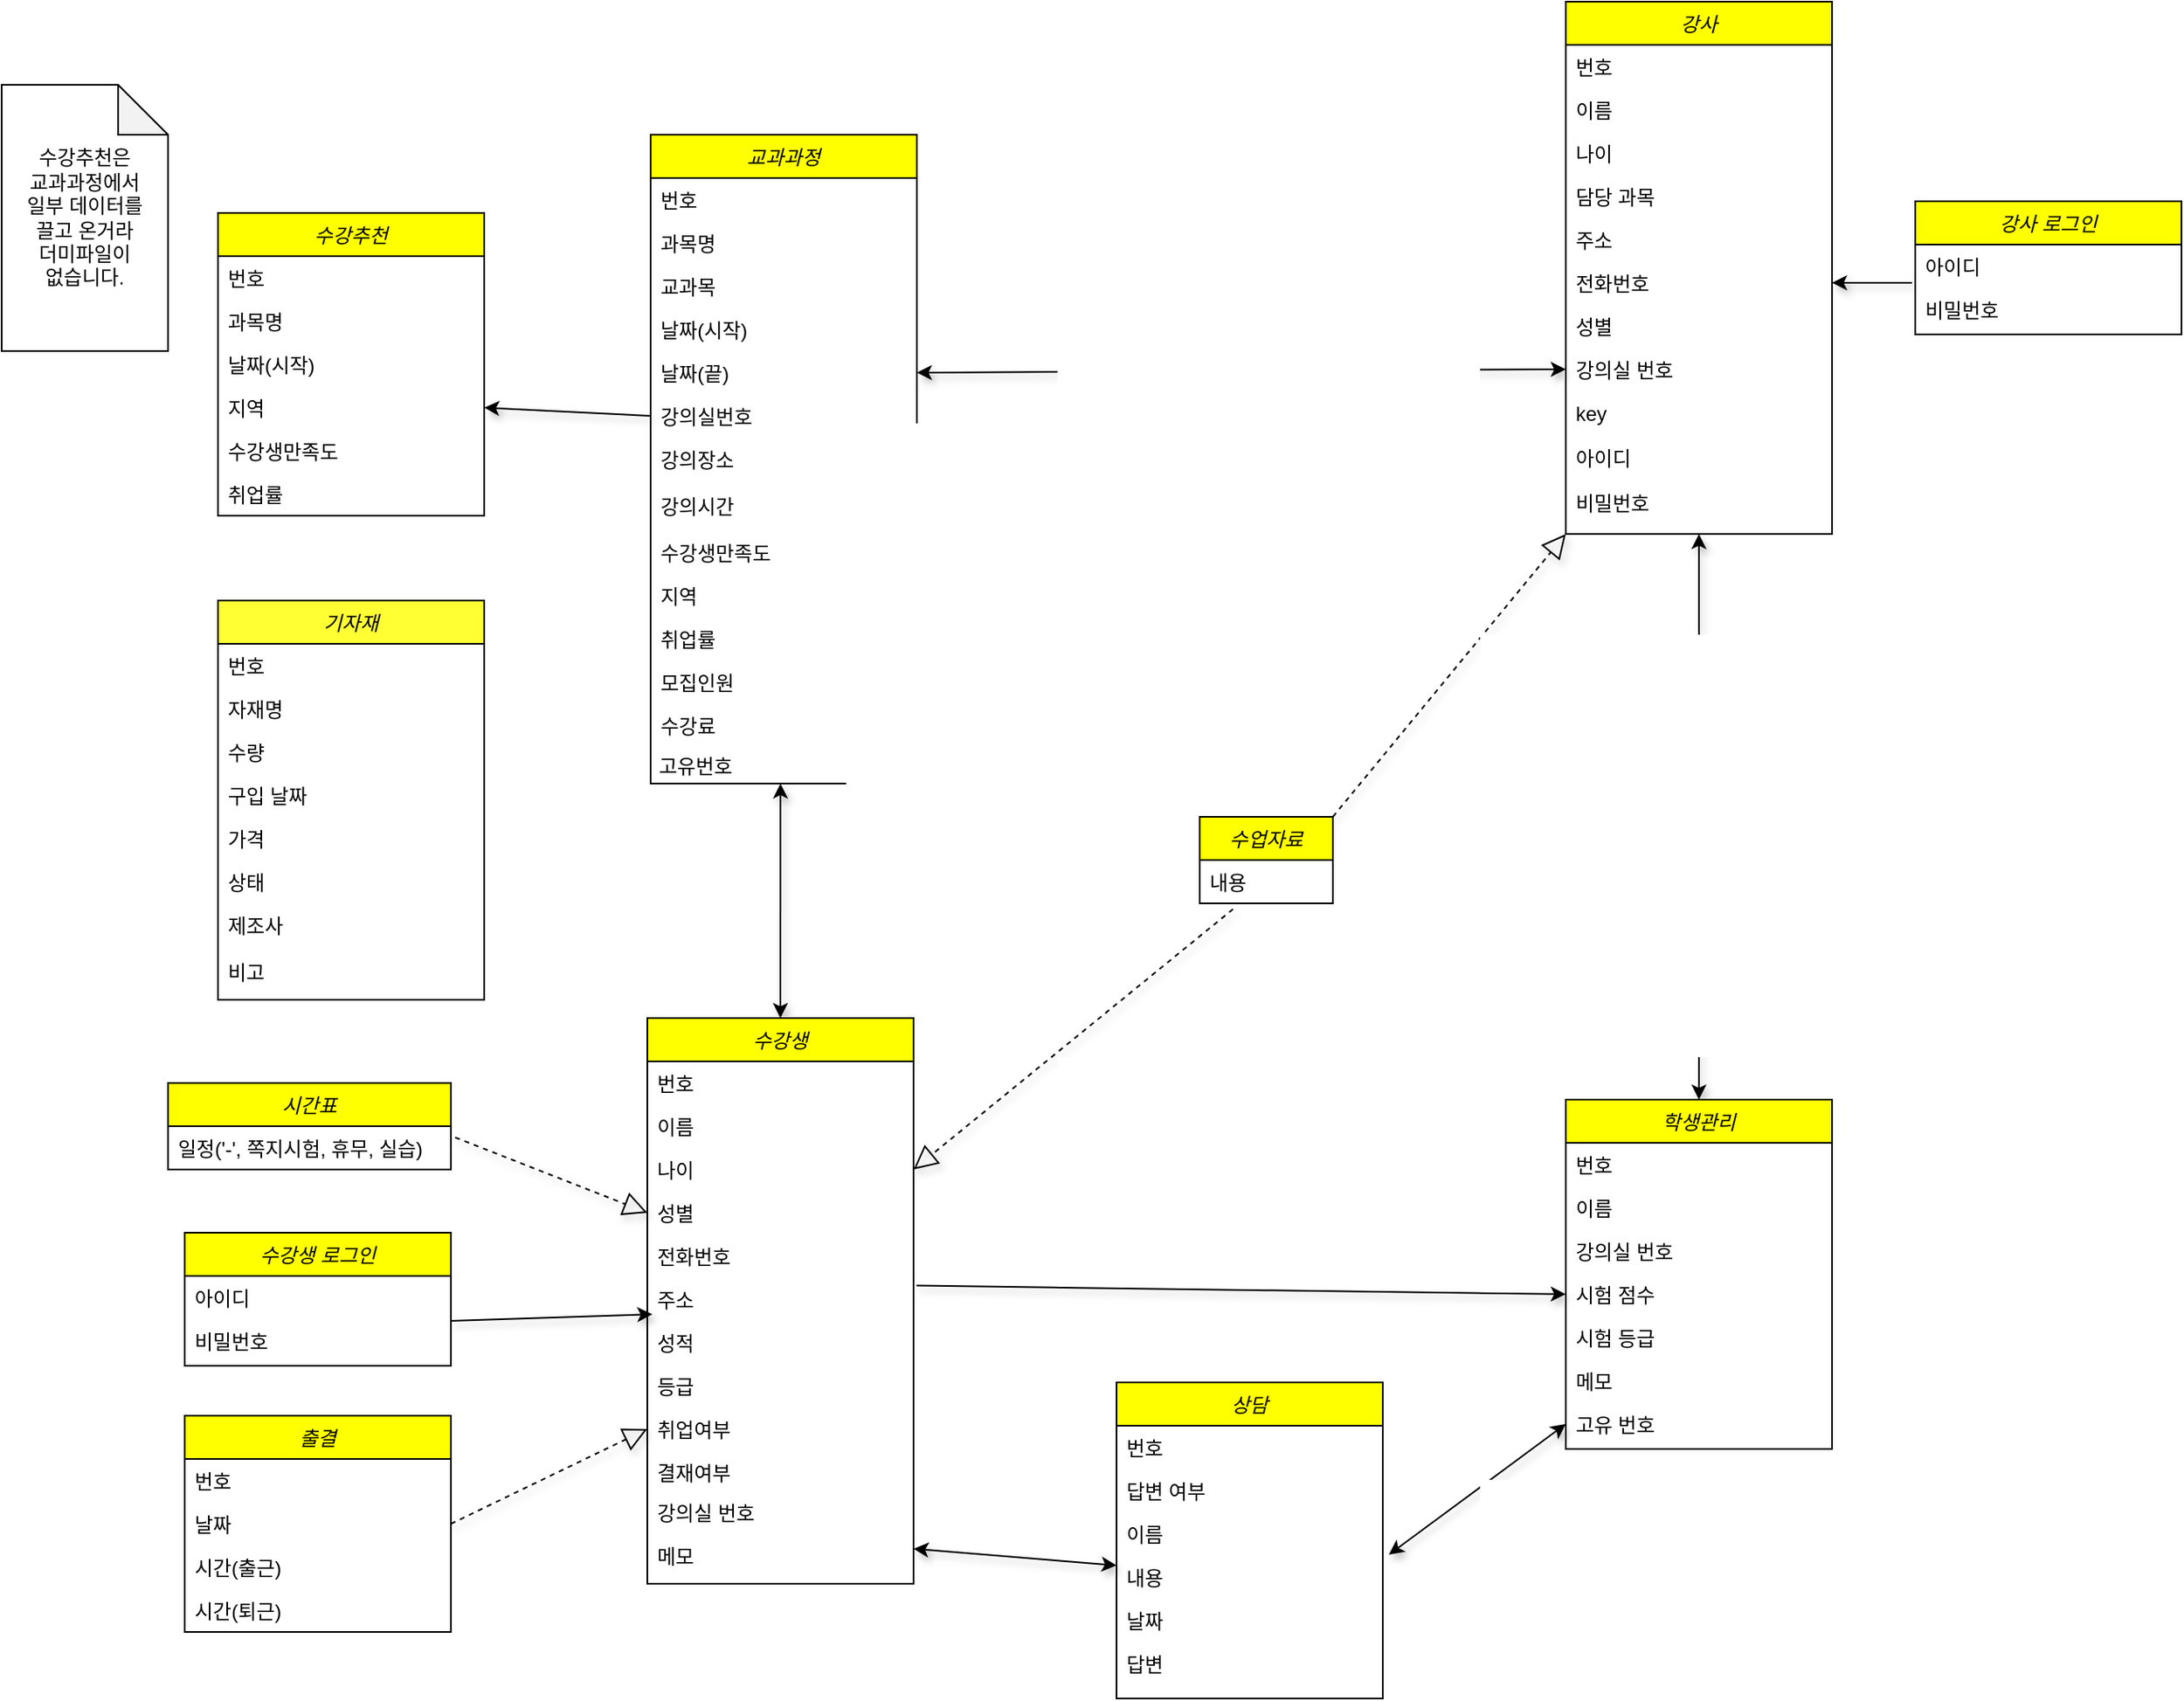 <mxfile version="13.1.3" type="device"><diagram id="C5RBs43oDa-KdzZeNtuy" name="Page-1"><mxGraphModel dx="1751" dy="744" grid="1" gridSize="10" guides="1" tooltips="1" connect="1" arrows="1" fold="1" page="1" pageScale="1" pageWidth="827" pageHeight="1169" math="0" shadow="0"><root><mxCell id="WIyWlLk6GJQsqaUBKTNV-0"/><mxCell id="WIyWlLk6GJQsqaUBKTNV-1" parent="WIyWlLk6GJQsqaUBKTNV-0"/><mxCell id="qMufFZUDnnz3Q6PAVVex-10" value="수강료" style="text;align=left;verticalAlign=top;spacingLeft=4;spacingRight=4;overflow=hidden;rotatable=0;points=[[0,0.5],[1,0.5]];portConstraint=eastwest;rounded=0;shadow=0;html=0;" vertex="1" parent="WIyWlLk6GJQsqaUBKTNV-1"><mxGeometry x="570" y="496" width="160" height="26" as="geometry"/></mxCell><mxCell id="qMufFZUDnnz3Q6PAVVex-11" value="메모" style="text;align=left;verticalAlign=top;spacingLeft=4;spacingRight=4;overflow=hidden;rotatable=0;points=[[0,0.5],[1,0.5]];portConstraint=eastwest;rounded=0;shadow=0;html=0;" vertex="1" parent="WIyWlLk6GJQsqaUBKTNV-1"><mxGeometry x="568" y="995" width="160" height="26" as="geometry"/></mxCell><mxCell id="qMufFZUDnnz3Q6PAVVex-4" value="강의시간" style="text;align=left;verticalAlign=top;spacingLeft=4;spacingRight=4;overflow=hidden;rotatable=0;points=[[0,0.5],[1,0.5]];portConstraint=eastwest;rounded=0;shadow=0;html=0;" vertex="1" parent="WIyWlLk6GJQsqaUBKTNV-1"><mxGeometry x="570" y="364" width="160" height="26" as="geometry"/></mxCell><mxCell id="qMufFZUDnnz3Q6PAVVex-6" value="수강생만족도" style="text;align=left;verticalAlign=top;spacingLeft=4;spacingRight=4;overflow=hidden;rotatable=0;points=[[0,0.5],[1,0.5]];portConstraint=eastwest;rounded=0;shadow=0;html=0;" vertex="1" parent="WIyWlLk6GJQsqaUBKTNV-1"><mxGeometry x="570" y="392" width="160" height="26" as="geometry"/></mxCell><mxCell id="qMufFZUDnnz3Q6PAVVex-8" value="취업률" style="text;align=left;verticalAlign=top;spacingLeft=4;spacingRight=4;overflow=hidden;rotatable=0;points=[[0,0.5],[1,0.5]];portConstraint=eastwest;rounded=0;shadow=0;html=0;" vertex="1" parent="WIyWlLk6GJQsqaUBKTNV-1"><mxGeometry x="570" y="444" width="160" height="26" as="geometry"/></mxCell><mxCell id="qMufFZUDnnz3Q6PAVVex-7" value="모집인원" style="text;align=left;verticalAlign=top;spacingLeft=4;spacingRight=4;overflow=hidden;rotatable=0;points=[[0,0.5],[1,0.5]];portConstraint=eastwest;rounded=0;shadow=0;html=0;" vertex="1" parent="WIyWlLk6GJQsqaUBKTNV-1"><mxGeometry x="570" y="470" width="160" height="26" as="geometry"/></mxCell><mxCell id="qMufFZUDnnz3Q6PAVVex-37" value="비고" style="text;align=left;verticalAlign=top;spacingLeft=4;spacingRight=4;overflow=hidden;rotatable=0;points=[[0,0.5],[1,0.5]];portConstraint=eastwest;rounded=0;shadow=0;html=0;" vertex="1" parent="WIyWlLk6GJQsqaUBKTNV-1"><mxGeometry x="310" y="644" width="160" height="26" as="geometry"/></mxCell><mxCell id="qMufFZUDnnz3Q6PAVVex-42" value="강의실 번호" style="text;align=left;verticalAlign=top;spacingLeft=4;spacingRight=4;overflow=hidden;rotatable=0;points=[[0,0.5],[1,0.5]];portConstraint=eastwest;rounded=0;shadow=0;html=0;" vertex="1" parent="WIyWlLk6GJQsqaUBKTNV-1"><mxGeometry x="568" y="969" width="160" height="26" as="geometry"/></mxCell><mxCell id="qMufFZUDnnz3Q6PAVVex-127" value="수강추천은&lt;br&gt;교과과정에서&lt;br&gt;일부 데이터를&lt;br&gt;끌고 온거라&lt;br&gt;더미파일이&lt;br&gt;없습니다." style="shape=note;whiteSpace=wrap;html=1;backgroundOutline=1;darkOpacity=0.05;" vertex="1" parent="WIyWlLk6GJQsqaUBKTNV-1"><mxGeometry x="180" y="124" width="100" height="160" as="geometry"/></mxCell><mxCell id="qMufFZUDnnz3Q6PAVVex-128" value="고유번호" style="text;align=left;verticalAlign=top;spacingLeft=4;spacingRight=4;overflow=hidden;rotatable=0;points=[[0,0.5],[1,0.5]];portConstraint=eastwest;rounded=0;shadow=0;html=0;" vertex="1" parent="WIyWlLk6GJQsqaUBKTNV-1"><mxGeometry x="569" y="520" width="160" height="26" as="geometry"/></mxCell><mxCell id="qMufFZUDnnz3Q6PAVVex-129" value="지역" style="text;align=left;verticalAlign=top;spacingLeft=4;spacingRight=4;overflow=hidden;rotatable=0;points=[[0,0.5],[1,0.5]];portConstraint=eastwest;rounded=0;shadow=0;html=0;" vertex="1" parent="WIyWlLk6GJQsqaUBKTNV-1"><mxGeometry x="570" y="418" width="160" height="26" as="geometry"/></mxCell><mxCell id="qMufFZUDnnz3Q6PAVVex-145" value="" style="endArrow=classic;html=1;shadow=1;entryX=0;entryY=0.5;entryDx=0;entryDy=0;exitX=1.011;exitY=0.185;exitDx=0;exitDy=0;exitPerimeter=0;" edge="1" parent="WIyWlLk6GJQsqaUBKTNV-1" source="qMufFZUDnnz3Q6PAVVex-18" target="qMufFZUDnnz3Q6PAVVex-70"><mxGeometry width="50" height="50" relative="1" as="geometry"><mxPoint x="728" y="984" as="sourcePoint"/><mxPoint x="830" y="794" as="targetPoint"/></mxGeometry></mxCell><mxCell id="qMufFZUDnnz3Q6PAVVex-146" value="" style="endArrow=classic;html=1;shadow=1;entryX=1;entryY=0.5;entryDx=0;entryDy=0;exitX=0;exitY=0.5;exitDx=0;exitDy=0;" edge="1" parent="WIyWlLk6GJQsqaUBKTNV-1" source="qMufFZUDnnz3Q6PAVVex-27" target="qMufFZUDnnz3Q6PAVVex-123"><mxGeometry width="50" height="50" relative="1" as="geometry"><mxPoint x="780" y="344" as="sourcePoint"/><mxPoint x="830" y="294" as="targetPoint"/></mxGeometry></mxCell><mxCell id="qMufFZUDnnz3Q6PAVVex-149" value="" style="endArrow=classic;startArrow=classic;html=1;shadow=1;exitX=1;exitY=0.5;exitDx=0;exitDy=0;entryX=0;entryY=0.5;entryDx=0;entryDy=0;" edge="1" parent="WIyWlLk6GJQsqaUBKTNV-1" source="qMufFZUDnnz3Q6PAVVex-2" target="qMufFZUDnnz3Q6PAVVex-52"><mxGeometry width="50" height="50" relative="1" as="geometry"><mxPoint x="780" y="444" as="sourcePoint"/><mxPoint x="830" y="394" as="targetPoint"/></mxGeometry></mxCell><mxCell id="qMufFZUDnnz3Q6PAVVex-150" value="" style="endArrow=classic;startArrow=classic;html=1;shadow=1;entryX=0.5;entryY=1;entryDx=0;entryDy=0;exitX=0.5;exitY=0;exitDx=0;exitDy=0;" edge="1" parent="WIyWlLk6GJQsqaUBKTNV-1" source="qMufFZUDnnz3Q6PAVVex-66" target="qMufFZUDnnz3Q6PAVVex-44"><mxGeometry width="50" height="50" relative="1" as="geometry"><mxPoint x="780" y="644" as="sourcePoint"/><mxPoint x="830" y="594" as="targetPoint"/></mxGeometry></mxCell><mxCell id="qMufFZUDnnz3Q6PAVVex-151" value="" style="endArrow=classic;startArrow=classic;html=1;shadow=1;exitX=0.5;exitY=0;exitDx=0;exitDy=0;entryX=0.494;entryY=0.923;entryDx=0;entryDy=0;entryPerimeter=0;" edge="1" parent="WIyWlLk6GJQsqaUBKTNV-1" source="qMufFZUDnnz3Q6PAVVex-12" target="qMufFZUDnnz3Q6PAVVex-128"><mxGeometry width="50" height="50" relative="1" as="geometry"><mxPoint x="780" y="644" as="sourcePoint"/><mxPoint x="648" y="554" as="targetPoint"/></mxGeometry></mxCell><mxCell id="qMufFZUDnnz3Q6PAVVex-152" value="" style="endArrow=classic;startArrow=classic;html=1;shadow=1;entryX=0;entryY=0.231;entryDx=0;entryDy=0;entryPerimeter=0;" edge="1" parent="WIyWlLk6GJQsqaUBKTNV-1" target="qMufFZUDnnz3Q6PAVVex-60"><mxGeometry width="50" height="50" relative="1" as="geometry"><mxPoint x="728" y="1004" as="sourcePoint"/><mxPoint x="830" y="924" as="targetPoint"/></mxGeometry></mxCell><mxCell id="qMufFZUDnnz3Q6PAVVex-153" value="" style="endArrow=classic;startArrow=classic;html=1;shadow=1;entryX=0;entryY=0.5;entryDx=0;entryDy=0;exitX=1.023;exitY=-0.017;exitDx=0;exitDy=0;exitPerimeter=0;" edge="1" parent="WIyWlLk6GJQsqaUBKTNV-1" source="qMufFZUDnnz3Q6PAVVex-60" target="qMufFZUDnnz3Q6PAVVex-73"><mxGeometry width="50" height="50" relative="1" as="geometry"><mxPoint x="780" y="974" as="sourcePoint"/><mxPoint x="1120" y="1133.992" as="targetPoint"/></mxGeometry></mxCell><mxCell id="qMufFZUDnnz3Q6PAVVex-174" value="" style="endArrow=classic;html=1;shadow=1;exitX=1;exitY=0.038;exitDx=0;exitDy=0;exitPerimeter=0;entryX=0.019;entryY=-0.154;entryDx=0;entryDy=0;entryPerimeter=0;" edge="1" parent="WIyWlLk6GJQsqaUBKTNV-1" source="qMufFZUDnnz3Q6PAVVex-171" target="qMufFZUDnnz3Q6PAVVex-19"><mxGeometry width="50" height="50" relative="1" as="geometry"><mxPoint x="780" y="844" as="sourcePoint"/><mxPoint x="830" y="794" as="targetPoint"/></mxGeometry></mxCell><mxCell id="qMufFZUDnnz3Q6PAVVex-175" value="" style="endArrow=classic;html=1;shadow=1;exitX=-0.012;exitY=-0.115;exitDx=0;exitDy=0;exitPerimeter=0;entryX=1;entryY=0.5;entryDx=0;entryDy=0;" edge="1" parent="WIyWlLk6GJQsqaUBKTNV-1" source="qMufFZUDnnz3Q6PAVVex-159" target="qMufFZUDnnz3Q6PAVVex-50"><mxGeometry width="50" height="50" relative="1" as="geometry"><mxPoint x="780" y="544" as="sourcePoint"/><mxPoint x="830" y="494" as="targetPoint"/></mxGeometry></mxCell><mxCell id="qMufFZUDnnz3Q6PAVVex-198" value="" style="endArrow=block;dashed=1;endFill=0;endSize=12;html=1;shadow=1;entryX=0;entryY=0.5;entryDx=0;entryDy=0;exitX=1.015;exitY=0.259;exitDx=0;exitDy=0;exitPerimeter=0;" edge="1" parent="WIyWlLk6GJQsqaUBKTNV-1" source="qMufFZUDnnz3Q6PAVVex-193" target="qMufFZUDnnz3Q6PAVVex-16"><mxGeometry width="160" relative="1" as="geometry"><mxPoint x="440" y="764" as="sourcePoint"/><mxPoint x="600" y="764" as="targetPoint"/></mxGeometry></mxCell><mxCell id="qMufFZUDnnz3Q6PAVVex-199" value="" style="endArrow=block;dashed=1;endFill=0;endSize=12;html=1;shadow=1;entryX=0;entryY=0.5;entryDx=0;entryDy=0;exitX=1;exitY=0.5;exitDx=0;exitDy=0;" edge="1" parent="WIyWlLk6GJQsqaUBKTNV-1" source="qMufFZUDnnz3Q6PAVVex-182" target="qMufFZUDnnz3Q6PAVVex-21"><mxGeometry width="160" relative="1" as="geometry"><mxPoint x="450.0" y="1008.734" as="sourcePoint"/><mxPoint x="565.45" y="1054" as="targetPoint"/></mxGeometry></mxCell><mxCell id="qMufFZUDnnz3Q6PAVVex-207" value="" style="endArrow=block;dashed=1;endFill=0;endSize=12;html=1;shadow=1;entryX=0;entryY=1;entryDx=0;entryDy=0;exitX=1;exitY=0;exitDx=0;exitDy=0;" edge="1" parent="WIyWlLk6GJQsqaUBKTNV-1" source="qMufFZUDnnz3Q6PAVVex-201" target="qMufFZUDnnz3Q6PAVVex-44"><mxGeometry width="160" relative="1" as="geometry"><mxPoint x="860" y="464" as="sourcePoint"/><mxPoint x="1020" y="464" as="targetPoint"/></mxGeometry></mxCell><mxCell id="qMufFZUDnnz3Q6PAVVex-208" value="" style="endArrow=block;dashed=1;endFill=0;endSize=12;html=1;shadow=1;entryX=1;entryY=0.5;entryDx=0;entryDy=0;exitX=0.25;exitY=1.135;exitDx=0;exitDy=0;exitPerimeter=0;" edge="1" parent="WIyWlLk6GJQsqaUBKTNV-1" source="qMufFZUDnnz3Q6PAVVex-202" target="qMufFZUDnnz3Q6PAVVex-15"><mxGeometry width="160" relative="1" as="geometry"><mxPoint x="880" y="619" as="sourcePoint"/><mxPoint x="1020" y="694" as="targetPoint"/></mxGeometry></mxCell><mxCell id="qMufFZUDnnz3Q6PAVVex-119" value="수강추천" style="swimlane;fontStyle=2;align=center;verticalAlign=top;childLayout=stackLayout;horizontal=1;startSize=26;horizontalStack=0;resizeParent=1;resizeLast=0;collapsible=1;marginBottom=0;rounded=0;shadow=0;strokeWidth=1;fillColor=#FFFF00;" vertex="1" parent="WIyWlLk6GJQsqaUBKTNV-1"><mxGeometry x="310" y="201" width="160" height="182" as="geometry"><mxRectangle x="230" y="140" width="160" height="26" as="alternateBounds"/></mxGeometry></mxCell><mxCell id="qMufFZUDnnz3Q6PAVVex-120" value="번호" style="text;align=left;verticalAlign=top;spacingLeft=4;spacingRight=4;overflow=hidden;rotatable=0;points=[[0,0.5],[1,0.5]];portConstraint=eastwest;" vertex="1" parent="qMufFZUDnnz3Q6PAVVex-119"><mxGeometry y="26" width="160" height="26" as="geometry"/></mxCell><mxCell id="qMufFZUDnnz3Q6PAVVex-121" value="과목명" style="text;align=left;verticalAlign=top;spacingLeft=4;spacingRight=4;overflow=hidden;rotatable=0;points=[[0,0.5],[1,0.5]];portConstraint=eastwest;rounded=0;shadow=0;html=0;" vertex="1" parent="qMufFZUDnnz3Q6PAVVex-119"><mxGeometry y="52" width="160" height="26" as="geometry"/></mxCell><mxCell id="qMufFZUDnnz3Q6PAVVex-122" value="날짜(시작)" style="text;align=left;verticalAlign=top;spacingLeft=4;spacingRight=4;overflow=hidden;rotatable=0;points=[[0,0.5],[1,0.5]];portConstraint=eastwest;rounded=0;shadow=0;html=0;" vertex="1" parent="qMufFZUDnnz3Q6PAVVex-119"><mxGeometry y="78" width="160" height="26" as="geometry"/></mxCell><mxCell id="qMufFZUDnnz3Q6PAVVex-123" value="지역" style="text;align=left;verticalAlign=top;spacingLeft=4;spacingRight=4;overflow=hidden;rotatable=0;points=[[0,0.5],[1,0.5]];portConstraint=eastwest;rounded=0;shadow=0;html=0;" vertex="1" parent="qMufFZUDnnz3Q6PAVVex-119"><mxGeometry y="104" width="160" height="26" as="geometry"/></mxCell><mxCell id="qMufFZUDnnz3Q6PAVVex-124" value="수강생만족도" style="text;align=left;verticalAlign=top;spacingLeft=4;spacingRight=4;overflow=hidden;rotatable=0;points=[[0,0.5],[1,0.5]];portConstraint=eastwest;rounded=0;shadow=0;html=0;" vertex="1" parent="qMufFZUDnnz3Q6PAVVex-119"><mxGeometry y="130" width="160" height="26" as="geometry"/></mxCell><mxCell id="qMufFZUDnnz3Q6PAVVex-125" value="취업률" style="text;align=left;verticalAlign=top;spacingLeft=4;spacingRight=4;overflow=hidden;rotatable=0;points=[[0,0.5],[1,0.5]];portConstraint=eastwest;rounded=0;shadow=0;html=0;" vertex="1" parent="qMufFZUDnnz3Q6PAVVex-119"><mxGeometry y="156" width="160" height="26" as="geometry"/></mxCell><mxCell id="qMufFZUDnnz3Q6PAVVex-44" value="강사" style="swimlane;fontStyle=2;align=center;verticalAlign=top;childLayout=stackLayout;horizontal=1;startSize=26;horizontalStack=0;resizeParent=1;resizeLast=0;collapsible=1;marginBottom=0;rounded=0;shadow=0;strokeWidth=1;fillColor=#FFFF00;" vertex="1" parent="WIyWlLk6GJQsqaUBKTNV-1"><mxGeometry x="1120" y="74" width="160" height="320" as="geometry"><mxRectangle x="230" y="140" width="160" height="26" as="alternateBounds"/></mxGeometry></mxCell><mxCell id="qMufFZUDnnz3Q6PAVVex-45" value="번호" style="text;align=left;verticalAlign=top;spacingLeft=4;spacingRight=4;overflow=hidden;rotatable=0;points=[[0,0.5],[1,0.5]];portConstraint=eastwest;" vertex="1" parent="qMufFZUDnnz3Q6PAVVex-44"><mxGeometry y="26" width="160" height="26" as="geometry"/></mxCell><mxCell id="qMufFZUDnnz3Q6PAVVex-46" value="이름" style="text;align=left;verticalAlign=top;spacingLeft=4;spacingRight=4;overflow=hidden;rotatable=0;points=[[0,0.5],[1,0.5]];portConstraint=eastwest;rounded=0;shadow=0;html=0;" vertex="1" parent="qMufFZUDnnz3Q6PAVVex-44"><mxGeometry y="52" width="160" height="26" as="geometry"/></mxCell><mxCell id="qMufFZUDnnz3Q6PAVVex-47" value="나이" style="text;align=left;verticalAlign=top;spacingLeft=4;spacingRight=4;overflow=hidden;rotatable=0;points=[[0,0.5],[1,0.5]];portConstraint=eastwest;rounded=0;shadow=0;html=0;" vertex="1" parent="qMufFZUDnnz3Q6PAVVex-44"><mxGeometry y="78" width="160" height="26" as="geometry"/></mxCell><mxCell id="qMufFZUDnnz3Q6PAVVex-48" value="담당 과목" style="text;align=left;verticalAlign=top;spacingLeft=4;spacingRight=4;overflow=hidden;rotatable=0;points=[[0,0.5],[1,0.5]];portConstraint=eastwest;rounded=0;shadow=0;html=0;" vertex="1" parent="qMufFZUDnnz3Q6PAVVex-44"><mxGeometry y="104" width="160" height="26" as="geometry"/></mxCell><mxCell id="qMufFZUDnnz3Q6PAVVex-49" value="주소" style="text;align=left;verticalAlign=top;spacingLeft=4;spacingRight=4;overflow=hidden;rotatable=0;points=[[0,0.5],[1,0.5]];portConstraint=eastwest;rounded=0;shadow=0;html=0;" vertex="1" parent="qMufFZUDnnz3Q6PAVVex-44"><mxGeometry y="130" width="160" height="26" as="geometry"/></mxCell><mxCell id="qMufFZUDnnz3Q6PAVVex-50" value="전화번호" style="text;align=left;verticalAlign=top;spacingLeft=4;spacingRight=4;overflow=hidden;rotatable=0;points=[[0,0.5],[1,0.5]];portConstraint=eastwest;rounded=0;shadow=0;html=0;" vertex="1" parent="qMufFZUDnnz3Q6PAVVex-44"><mxGeometry y="156" width="160" height="26" as="geometry"/></mxCell><mxCell id="qMufFZUDnnz3Q6PAVVex-51" value="성별" style="text;align=left;verticalAlign=top;spacingLeft=4;spacingRight=4;overflow=hidden;rotatable=0;points=[[0,0.5],[1,0.5]];portConstraint=eastwest;rounded=0;shadow=0;html=0;" vertex="1" parent="qMufFZUDnnz3Q6PAVVex-44"><mxGeometry y="182" width="160" height="26" as="geometry"/></mxCell><mxCell id="qMufFZUDnnz3Q6PAVVex-52" value="강의실 번호" style="text;align=left;verticalAlign=top;spacingLeft=4;spacingRight=4;overflow=hidden;rotatable=0;points=[[0,0.5],[1,0.5]];portConstraint=eastwest;rounded=0;shadow=0;html=0;" vertex="1" parent="qMufFZUDnnz3Q6PAVVex-44"><mxGeometry y="208" width="160" height="26" as="geometry"/></mxCell><mxCell id="qMufFZUDnnz3Q6PAVVex-148" value="key" style="text;align=left;verticalAlign=top;spacingLeft=4;spacingRight=4;overflow=hidden;rotatable=0;points=[[0,0.5],[1,0.5]];portConstraint=eastwest;rounded=0;shadow=0;html=0;" vertex="1" parent="qMufFZUDnnz3Q6PAVVex-44"><mxGeometry y="234" width="160" height="27" as="geometry"/></mxCell><mxCell id="qMufFZUDnnz3Q6PAVVex-155" value="아이디" style="text;align=left;verticalAlign=top;spacingLeft=4;spacingRight=4;overflow=hidden;rotatable=0;points=[[0,0.5],[1,0.5]];portConstraint=eastwest;rounded=0;shadow=0;html=0;" vertex="1" parent="qMufFZUDnnz3Q6PAVVex-44"><mxGeometry y="261" width="160" height="27" as="geometry"/></mxCell><mxCell id="qMufFZUDnnz3Q6PAVVex-156" value="비밀번호" style="text;align=left;verticalAlign=top;spacingLeft=4;spacingRight=4;overflow=hidden;rotatable=0;points=[[0,0.5],[1,0.5]];portConstraint=eastwest;rounded=0;shadow=0;html=0;" vertex="1" parent="qMufFZUDnnz3Q6PAVVex-44"><mxGeometry y="288" width="160" height="27" as="geometry"/></mxCell><mxCell id="qMufFZUDnnz3Q6PAVVex-157" value="강사 로그인" style="swimlane;fontStyle=2;align=center;verticalAlign=top;childLayout=stackLayout;horizontal=1;startSize=26;horizontalStack=0;resizeParent=1;resizeLast=0;collapsible=1;marginBottom=0;rounded=0;shadow=0;strokeWidth=1;fillColor=#FFFF00;" vertex="1" parent="WIyWlLk6GJQsqaUBKTNV-1"><mxGeometry x="1330" y="194" width="160" height="80" as="geometry"><mxRectangle x="230" y="140" width="160" height="26" as="alternateBounds"/></mxGeometry></mxCell><mxCell id="qMufFZUDnnz3Q6PAVVex-158" value="아이디" style="text;align=left;verticalAlign=top;spacingLeft=4;spacingRight=4;overflow=hidden;rotatable=0;points=[[0,0.5],[1,0.5]];portConstraint=eastwest;" vertex="1" parent="qMufFZUDnnz3Q6PAVVex-157"><mxGeometry y="26" width="160" height="26" as="geometry"/></mxCell><mxCell id="qMufFZUDnnz3Q6PAVVex-159" value="비밀번호" style="text;align=left;verticalAlign=top;spacingLeft=4;spacingRight=4;overflow=hidden;rotatable=0;points=[[0,0.5],[1,0.5]];portConstraint=eastwest;rounded=0;shadow=0;html=0;" vertex="1" parent="qMufFZUDnnz3Q6PAVVex-157"><mxGeometry y="52" width="160" height="26" as="geometry"/></mxCell><mxCell id="qMufFZUDnnz3Q6PAVVex-12" value="수강생" style="swimlane;fontStyle=2;align=center;verticalAlign=top;childLayout=stackLayout;horizontal=1;startSize=26;horizontalStack=0;resizeParent=1;resizeLast=0;collapsible=1;marginBottom=0;rounded=0;shadow=0;strokeWidth=1;fillColor=#FFFF00;" vertex="1" parent="WIyWlLk6GJQsqaUBKTNV-1"><mxGeometry x="568" y="685" width="160" height="340" as="geometry"><mxRectangle x="230" y="140" width="160" height="26" as="alternateBounds"/></mxGeometry></mxCell><mxCell id="qMufFZUDnnz3Q6PAVVex-13" value="번호" style="text;align=left;verticalAlign=top;spacingLeft=4;spacingRight=4;overflow=hidden;rotatable=0;points=[[0,0.5],[1,0.5]];portConstraint=eastwest;" vertex="1" parent="qMufFZUDnnz3Q6PAVVex-12"><mxGeometry y="26" width="160" height="26" as="geometry"/></mxCell><mxCell id="qMufFZUDnnz3Q6PAVVex-14" value="이름" style="text;align=left;verticalAlign=top;spacingLeft=4;spacingRight=4;overflow=hidden;rotatable=0;points=[[0,0.5],[1,0.5]];portConstraint=eastwest;rounded=0;shadow=0;html=0;" vertex="1" parent="qMufFZUDnnz3Q6PAVVex-12"><mxGeometry y="52" width="160" height="26" as="geometry"/></mxCell><mxCell id="qMufFZUDnnz3Q6PAVVex-15" value="나이" style="text;align=left;verticalAlign=top;spacingLeft=4;spacingRight=4;overflow=hidden;rotatable=0;points=[[0,0.5],[1,0.5]];portConstraint=eastwest;rounded=0;shadow=0;html=0;" vertex="1" parent="qMufFZUDnnz3Q6PAVVex-12"><mxGeometry y="78" width="160" height="26" as="geometry"/></mxCell><mxCell id="qMufFZUDnnz3Q6PAVVex-16" value="성별" style="text;align=left;verticalAlign=top;spacingLeft=4;spacingRight=4;overflow=hidden;rotatable=0;points=[[0,0.5],[1,0.5]];portConstraint=eastwest;rounded=0;shadow=0;html=0;" vertex="1" parent="qMufFZUDnnz3Q6PAVVex-12"><mxGeometry y="104" width="160" height="26" as="geometry"/></mxCell><mxCell id="qMufFZUDnnz3Q6PAVVex-17" value="전화번호" style="text;align=left;verticalAlign=top;spacingLeft=4;spacingRight=4;overflow=hidden;rotatable=0;points=[[0,0.5],[1,0.5]];portConstraint=eastwest;rounded=0;shadow=0;html=0;" vertex="1" parent="qMufFZUDnnz3Q6PAVVex-12"><mxGeometry y="130" width="160" height="26" as="geometry"/></mxCell><mxCell id="qMufFZUDnnz3Q6PAVVex-18" value="주소" style="text;align=left;verticalAlign=top;spacingLeft=4;spacingRight=4;overflow=hidden;rotatable=0;points=[[0,0.5],[1,0.5]];portConstraint=eastwest;rounded=0;shadow=0;html=0;" vertex="1" parent="qMufFZUDnnz3Q6PAVVex-12"><mxGeometry y="156" width="160" height="26" as="geometry"/></mxCell><mxCell id="qMufFZUDnnz3Q6PAVVex-19" value="성적" style="text;align=left;verticalAlign=top;spacingLeft=4;spacingRight=4;overflow=hidden;rotatable=0;points=[[0,0.5],[1,0.5]];portConstraint=eastwest;rounded=0;shadow=0;html=0;" vertex="1" parent="qMufFZUDnnz3Q6PAVVex-12"><mxGeometry y="182" width="160" height="26" as="geometry"/></mxCell><mxCell id="qMufFZUDnnz3Q6PAVVex-20" value="등급" style="text;align=left;verticalAlign=top;spacingLeft=4;spacingRight=4;overflow=hidden;rotatable=0;points=[[0,0.5],[1,0.5]];portConstraint=eastwest;rounded=0;shadow=0;html=0;" vertex="1" parent="qMufFZUDnnz3Q6PAVVex-12"><mxGeometry y="208" width="160" height="26" as="geometry"/></mxCell><mxCell id="qMufFZUDnnz3Q6PAVVex-21" value="취업여부" style="text;align=left;verticalAlign=top;spacingLeft=4;spacingRight=4;overflow=hidden;rotatable=0;points=[[0,0.5],[1,0.5]];portConstraint=eastwest;rounded=0;shadow=0;html=0;" vertex="1" parent="qMufFZUDnnz3Q6PAVVex-12"><mxGeometry y="234" width="160" height="26" as="geometry"/></mxCell><mxCell id="qMufFZUDnnz3Q6PAVVex-23" value="결재여부" style="text;align=left;verticalAlign=top;spacingLeft=4;spacingRight=4;overflow=hidden;rotatable=0;points=[[0,0.5],[1,0.5]];portConstraint=eastwest;rounded=0;shadow=0;html=0;" vertex="1" parent="qMufFZUDnnz3Q6PAVVex-12"><mxGeometry y="260" width="160" height="26" as="geometry"/></mxCell><mxCell id="zkfFHV4jXpPFQw0GAbJ--0" value="교과과정" style="swimlane;fontStyle=2;align=center;verticalAlign=top;childLayout=stackLayout;horizontal=1;startSize=26;horizontalStack=0;resizeParent=1;resizeLast=0;collapsible=1;marginBottom=0;rounded=0;shadow=0;strokeWidth=1;fillColor=#FFFF00;" parent="WIyWlLk6GJQsqaUBKTNV-1" vertex="1"><mxGeometry x="570" y="154" width="160" height="390" as="geometry"><mxRectangle x="230" y="140" width="160" height="26" as="alternateBounds"/></mxGeometry></mxCell><mxCell id="zkfFHV4jXpPFQw0GAbJ--1" value="번호" style="text;align=left;verticalAlign=top;spacingLeft=4;spacingRight=4;overflow=hidden;rotatable=0;points=[[0,0.5],[1,0.5]];portConstraint=eastwest;" parent="zkfFHV4jXpPFQw0GAbJ--0" vertex="1"><mxGeometry y="26" width="160" height="26" as="geometry"/></mxCell><mxCell id="zkfFHV4jXpPFQw0GAbJ--2" value="과목명" style="text;align=left;verticalAlign=top;spacingLeft=4;spacingRight=4;overflow=hidden;rotatable=0;points=[[0,0.5],[1,0.5]];portConstraint=eastwest;rounded=0;shadow=0;html=0;" parent="zkfFHV4jXpPFQw0GAbJ--0" vertex="1"><mxGeometry y="52" width="160" height="26" as="geometry"/></mxCell><mxCell id="zkfFHV4jXpPFQw0GAbJ--3" value="교과목" style="text;align=left;verticalAlign=top;spacingLeft=4;spacingRight=4;overflow=hidden;rotatable=0;points=[[0,0.5],[1,0.5]];portConstraint=eastwest;rounded=0;shadow=0;html=0;" parent="zkfFHV4jXpPFQw0GAbJ--0" vertex="1"><mxGeometry y="78" width="160" height="26" as="geometry"/></mxCell><mxCell id="qMufFZUDnnz3Q6PAVVex-1" value="날짜(시작)" style="text;align=left;verticalAlign=top;spacingLeft=4;spacingRight=4;overflow=hidden;rotatable=0;points=[[0,0.5],[1,0.5]];portConstraint=eastwest;rounded=0;shadow=0;html=0;" vertex="1" parent="zkfFHV4jXpPFQw0GAbJ--0"><mxGeometry y="104" width="160" height="26" as="geometry"/></mxCell><mxCell id="qMufFZUDnnz3Q6PAVVex-2" value="날짜(끝)" style="text;align=left;verticalAlign=top;spacingLeft=4;spacingRight=4;overflow=hidden;rotatable=0;points=[[0,0.5],[1,0.5]];portConstraint=eastwest;rounded=0;shadow=0;html=0;" vertex="1" parent="zkfFHV4jXpPFQw0GAbJ--0"><mxGeometry y="130" width="160" height="26" as="geometry"/></mxCell><mxCell id="qMufFZUDnnz3Q6PAVVex-27" value="강의실번호" style="text;align=left;verticalAlign=top;spacingLeft=4;spacingRight=4;overflow=hidden;rotatable=0;points=[[0,0.5],[1,0.5]];portConstraint=eastwest;rounded=0;shadow=0;html=0;" vertex="1" parent="zkfFHV4jXpPFQw0GAbJ--0"><mxGeometry y="156" width="160" height="26" as="geometry"/></mxCell><mxCell id="qMufFZUDnnz3Q6PAVVex-3" value="강의장소" style="text;align=left;verticalAlign=top;spacingLeft=4;spacingRight=4;overflow=hidden;rotatable=0;points=[[0,0.5],[1,0.5]];portConstraint=eastwest;rounded=0;shadow=0;html=0;" vertex="1" parent="zkfFHV4jXpPFQw0GAbJ--0"><mxGeometry y="182" width="160" height="26" as="geometry"/></mxCell><mxCell id="qMufFZUDnnz3Q6PAVVex-29" value="기자재" style="swimlane;fontStyle=2;align=center;verticalAlign=top;childLayout=stackLayout;horizontal=1;startSize=26;horizontalStack=0;resizeParent=1;resizeLast=0;collapsible=1;marginBottom=0;rounded=0;shadow=0;strokeWidth=1;fillColor=#FFFF33;" vertex="1" parent="WIyWlLk6GJQsqaUBKTNV-1"><mxGeometry x="310" y="434" width="160" height="240" as="geometry"><mxRectangle x="230" y="140" width="160" height="26" as="alternateBounds"/></mxGeometry></mxCell><mxCell id="qMufFZUDnnz3Q6PAVVex-30" value="번호" style="text;align=left;verticalAlign=top;spacingLeft=4;spacingRight=4;overflow=hidden;rotatable=0;points=[[0,0.5],[1,0.5]];portConstraint=eastwest;" vertex="1" parent="qMufFZUDnnz3Q6PAVVex-29"><mxGeometry y="26" width="160" height="26" as="geometry"/></mxCell><mxCell id="qMufFZUDnnz3Q6PAVVex-31" value="자재명" style="text;align=left;verticalAlign=top;spacingLeft=4;spacingRight=4;overflow=hidden;rotatable=0;points=[[0,0.5],[1,0.5]];portConstraint=eastwest;rounded=0;shadow=0;html=0;" vertex="1" parent="qMufFZUDnnz3Q6PAVVex-29"><mxGeometry y="52" width="160" height="26" as="geometry"/></mxCell><mxCell id="qMufFZUDnnz3Q6PAVVex-32" value="수량" style="text;align=left;verticalAlign=top;spacingLeft=4;spacingRight=4;overflow=hidden;rotatable=0;points=[[0,0.5],[1,0.5]];portConstraint=eastwest;rounded=0;shadow=0;html=0;" vertex="1" parent="qMufFZUDnnz3Q6PAVVex-29"><mxGeometry y="78" width="160" height="26" as="geometry"/></mxCell><mxCell id="qMufFZUDnnz3Q6PAVVex-33" value="구입 날짜" style="text;align=left;verticalAlign=top;spacingLeft=4;spacingRight=4;overflow=hidden;rotatable=0;points=[[0,0.5],[1,0.5]];portConstraint=eastwest;rounded=0;shadow=0;html=0;" vertex="1" parent="qMufFZUDnnz3Q6PAVVex-29"><mxGeometry y="104" width="160" height="26" as="geometry"/></mxCell><mxCell id="qMufFZUDnnz3Q6PAVVex-34" value="가격" style="text;align=left;verticalAlign=top;spacingLeft=4;spacingRight=4;overflow=hidden;rotatable=0;points=[[0,0.5],[1,0.5]];portConstraint=eastwest;rounded=0;shadow=0;html=0;" vertex="1" parent="qMufFZUDnnz3Q6PAVVex-29"><mxGeometry y="130" width="160" height="26" as="geometry"/></mxCell><mxCell id="qMufFZUDnnz3Q6PAVVex-35" value="상태" style="text;align=left;verticalAlign=top;spacingLeft=4;spacingRight=4;overflow=hidden;rotatable=0;points=[[0,0.5],[1,0.5]];portConstraint=eastwest;rounded=0;shadow=0;html=0;" vertex="1" parent="qMufFZUDnnz3Q6PAVVex-29"><mxGeometry y="156" width="160" height="26" as="geometry"/></mxCell><mxCell id="qMufFZUDnnz3Q6PAVVex-36" value="제조사" style="text;align=left;verticalAlign=top;spacingLeft=4;spacingRight=4;overflow=hidden;rotatable=0;points=[[0,0.5],[1,0.5]];portConstraint=eastwest;rounded=0;shadow=0;html=0;" vertex="1" parent="qMufFZUDnnz3Q6PAVVex-29"><mxGeometry y="182" width="160" height="26" as="geometry"/></mxCell><mxCell id="qMufFZUDnnz3Q6PAVVex-66" value="학생관리" style="swimlane;fontStyle=2;align=center;verticalAlign=top;childLayout=stackLayout;horizontal=1;startSize=26;horizontalStack=0;resizeParent=1;resizeLast=0;collapsible=1;marginBottom=0;rounded=0;shadow=0;strokeWidth=1;fillColor=#FFFF00;" vertex="1" parent="WIyWlLk6GJQsqaUBKTNV-1"><mxGeometry x="1120" y="734" width="160" height="210" as="geometry"><mxRectangle x="230" y="140" width="160" height="26" as="alternateBounds"/></mxGeometry></mxCell><mxCell id="qMufFZUDnnz3Q6PAVVex-67" value="번호" style="text;align=left;verticalAlign=top;spacingLeft=4;spacingRight=4;overflow=hidden;rotatable=0;points=[[0,0.5],[1,0.5]];portConstraint=eastwest;" vertex="1" parent="qMufFZUDnnz3Q6PAVVex-66"><mxGeometry y="26" width="160" height="26" as="geometry"/></mxCell><mxCell id="qMufFZUDnnz3Q6PAVVex-68" value="이름" style="text;align=left;verticalAlign=top;spacingLeft=4;spacingRight=4;overflow=hidden;rotatable=0;points=[[0,0.5],[1,0.5]];portConstraint=eastwest;rounded=0;shadow=0;html=0;" vertex="1" parent="qMufFZUDnnz3Q6PAVVex-66"><mxGeometry y="52" width="160" height="26" as="geometry"/></mxCell><mxCell id="qMufFZUDnnz3Q6PAVVex-69" value="강의실 번호" style="text;align=left;verticalAlign=top;spacingLeft=4;spacingRight=4;overflow=hidden;rotatable=0;points=[[0,0.5],[1,0.5]];portConstraint=eastwest;rounded=0;shadow=0;html=0;" vertex="1" parent="qMufFZUDnnz3Q6PAVVex-66"><mxGeometry y="78" width="160" height="26" as="geometry"/></mxCell><mxCell id="qMufFZUDnnz3Q6PAVVex-70" value="시험 점수" style="text;align=left;verticalAlign=top;spacingLeft=4;spacingRight=4;overflow=hidden;rotatable=0;points=[[0,0.5],[1,0.5]];portConstraint=eastwest;rounded=0;shadow=0;html=0;" vertex="1" parent="qMufFZUDnnz3Q6PAVVex-66"><mxGeometry y="104" width="160" height="26" as="geometry"/></mxCell><mxCell id="qMufFZUDnnz3Q6PAVVex-71" value="시험 등급" style="text;align=left;verticalAlign=top;spacingLeft=4;spacingRight=4;overflow=hidden;rotatable=0;points=[[0,0.5],[1,0.5]];portConstraint=eastwest;rounded=0;shadow=0;html=0;" vertex="1" parent="qMufFZUDnnz3Q6PAVVex-66"><mxGeometry y="130" width="160" height="26" as="geometry"/></mxCell><mxCell id="qMufFZUDnnz3Q6PAVVex-72" value="메모" style="text;align=left;verticalAlign=top;spacingLeft=4;spacingRight=4;overflow=hidden;rotatable=0;points=[[0,0.5],[1,0.5]];portConstraint=eastwest;rounded=0;shadow=0;html=0;" vertex="1" parent="qMufFZUDnnz3Q6PAVVex-66"><mxGeometry y="156" width="160" height="26" as="geometry"/></mxCell><mxCell id="qMufFZUDnnz3Q6PAVVex-73" value="고유 번호" style="text;align=left;verticalAlign=top;spacingLeft=4;spacingRight=4;overflow=hidden;rotatable=0;points=[[0,0.5],[1,0.5]];portConstraint=eastwest;rounded=0;shadow=0;html=0;" vertex="1" parent="qMufFZUDnnz3Q6PAVVex-66"><mxGeometry y="182" width="160" height="26" as="geometry"/></mxCell><mxCell id="qMufFZUDnnz3Q6PAVVex-169" value="수강생 로그인" style="swimlane;fontStyle=2;align=center;verticalAlign=top;childLayout=stackLayout;horizontal=1;startSize=26;horizontalStack=0;resizeParent=1;resizeLast=0;collapsible=1;marginBottom=0;rounded=0;shadow=0;strokeWidth=1;fillColor=#FFFF00;" vertex="1" parent="WIyWlLk6GJQsqaUBKTNV-1"><mxGeometry x="290" y="814" width="160" height="80" as="geometry"><mxRectangle x="230" y="140" width="160" height="26" as="alternateBounds"/></mxGeometry></mxCell><mxCell id="qMufFZUDnnz3Q6PAVVex-170" value="아이디" style="text;align=left;verticalAlign=top;spacingLeft=4;spacingRight=4;overflow=hidden;rotatable=0;points=[[0,0.5],[1,0.5]];portConstraint=eastwest;" vertex="1" parent="qMufFZUDnnz3Q6PAVVex-169"><mxGeometry y="26" width="160" height="26" as="geometry"/></mxCell><mxCell id="qMufFZUDnnz3Q6PAVVex-171" value="비밀번호" style="text;align=left;verticalAlign=top;spacingLeft=4;spacingRight=4;overflow=hidden;rotatable=0;points=[[0,0.5],[1,0.5]];portConstraint=eastwest;rounded=0;shadow=0;html=0;" vertex="1" parent="qMufFZUDnnz3Q6PAVVex-169"><mxGeometry y="52" width="160" height="26" as="geometry"/></mxCell><mxCell id="qMufFZUDnnz3Q6PAVVex-192" value="시간표" style="swimlane;fontStyle=2;align=center;verticalAlign=top;childLayout=stackLayout;horizontal=1;startSize=26;horizontalStack=0;resizeParent=1;resizeLast=0;collapsible=1;marginBottom=0;rounded=0;shadow=0;strokeWidth=1;fillColor=#FFFF00;" vertex="1" parent="WIyWlLk6GJQsqaUBKTNV-1"><mxGeometry x="280" y="724" width="170" height="52" as="geometry"><mxRectangle x="230" y="140" width="160" height="26" as="alternateBounds"/></mxGeometry></mxCell><mxCell id="qMufFZUDnnz3Q6PAVVex-193" value="일정('-', 쪽지시험, 휴무, 실습)" style="text;align=left;verticalAlign=top;spacingLeft=4;spacingRight=4;overflow=hidden;rotatable=0;points=[[0,0.5],[1,0.5]];portConstraint=eastwest;" vertex="1" parent="qMufFZUDnnz3Q6PAVVex-192"><mxGeometry y="26" width="170" height="26" as="geometry"/></mxCell><mxCell id="qMufFZUDnnz3Q6PAVVex-180" value="출결" style="swimlane;fontStyle=2;align=center;verticalAlign=top;childLayout=stackLayout;horizontal=1;startSize=26;horizontalStack=0;resizeParent=1;resizeLast=0;collapsible=1;marginBottom=0;rounded=0;shadow=0;strokeWidth=1;fillColor=#FFFF00;" vertex="1" parent="WIyWlLk6GJQsqaUBKTNV-1"><mxGeometry x="290" y="924" width="160" height="130" as="geometry"><mxRectangle x="230" y="140" width="160" height="26" as="alternateBounds"/></mxGeometry></mxCell><mxCell id="qMufFZUDnnz3Q6PAVVex-181" value="번호" style="text;align=left;verticalAlign=top;spacingLeft=4;spacingRight=4;overflow=hidden;rotatable=0;points=[[0,0.5],[1,0.5]];portConstraint=eastwest;" vertex="1" parent="qMufFZUDnnz3Q6PAVVex-180"><mxGeometry y="26" width="160" height="26" as="geometry"/></mxCell><mxCell id="qMufFZUDnnz3Q6PAVVex-182" value="날짜" style="text;align=left;verticalAlign=top;spacingLeft=4;spacingRight=4;overflow=hidden;rotatable=0;points=[[0,0.5],[1,0.5]];portConstraint=eastwest;rounded=0;shadow=0;html=0;" vertex="1" parent="qMufFZUDnnz3Q6PAVVex-180"><mxGeometry y="52" width="160" height="26" as="geometry"/></mxCell><mxCell id="qMufFZUDnnz3Q6PAVVex-183" value="시간(출근)" style="text;align=left;verticalAlign=top;spacingLeft=4;spacingRight=4;overflow=hidden;rotatable=0;points=[[0,0.5],[1,0.5]];portConstraint=eastwest;rounded=0;shadow=0;html=0;" vertex="1" parent="qMufFZUDnnz3Q6PAVVex-180"><mxGeometry y="78" width="160" height="26" as="geometry"/></mxCell><mxCell id="qMufFZUDnnz3Q6PAVVex-184" value="시간(퇴근)" style="text;align=left;verticalAlign=top;spacingLeft=4;spacingRight=4;overflow=hidden;rotatable=0;points=[[0,0.5],[1,0.5]];portConstraint=eastwest;rounded=0;shadow=0;html=0;" vertex="1" parent="qMufFZUDnnz3Q6PAVVex-180"><mxGeometry y="104" width="160" height="26" as="geometry"/></mxCell><mxCell id="qMufFZUDnnz3Q6PAVVex-56" value="상담" style="swimlane;fontStyle=2;align=center;verticalAlign=top;childLayout=stackLayout;horizontal=1;startSize=26;horizontalStack=0;resizeParent=1;resizeLast=0;collapsible=1;marginBottom=0;rounded=0;shadow=0;strokeWidth=1;fillColor=#FFFF00;" vertex="1" parent="WIyWlLk6GJQsqaUBKTNV-1"><mxGeometry x="850" y="904" width="160" height="190" as="geometry"><mxRectangle x="230" y="140" width="160" height="26" as="alternateBounds"/></mxGeometry></mxCell><mxCell id="qMufFZUDnnz3Q6PAVVex-57" value="번호" style="text;align=left;verticalAlign=top;spacingLeft=4;spacingRight=4;overflow=hidden;rotatable=0;points=[[0,0.5],[1,0.5]];portConstraint=eastwest;" vertex="1" parent="qMufFZUDnnz3Q6PAVVex-56"><mxGeometry y="26" width="160" height="26" as="geometry"/></mxCell><mxCell id="qMufFZUDnnz3Q6PAVVex-58" value="답변 여부" style="text;align=left;verticalAlign=top;spacingLeft=4;spacingRight=4;overflow=hidden;rotatable=0;points=[[0,0.5],[1,0.5]];portConstraint=eastwest;rounded=0;shadow=0;html=0;" vertex="1" parent="qMufFZUDnnz3Q6PAVVex-56"><mxGeometry y="52" width="160" height="26" as="geometry"/></mxCell><mxCell id="qMufFZUDnnz3Q6PAVVex-59" value="이름" style="text;align=left;verticalAlign=top;spacingLeft=4;spacingRight=4;overflow=hidden;rotatable=0;points=[[0,0.5],[1,0.5]];portConstraint=eastwest;rounded=0;shadow=0;html=0;" vertex="1" parent="qMufFZUDnnz3Q6PAVVex-56"><mxGeometry y="78" width="160" height="26" as="geometry"/></mxCell><mxCell id="qMufFZUDnnz3Q6PAVVex-60" value="내용" style="text;align=left;verticalAlign=top;spacingLeft=4;spacingRight=4;overflow=hidden;rotatable=0;points=[[0,0.5],[1,0.5]];portConstraint=eastwest;rounded=0;shadow=0;html=0;" vertex="1" parent="qMufFZUDnnz3Q6PAVVex-56"><mxGeometry y="104" width="160" height="26" as="geometry"/></mxCell><mxCell id="qMufFZUDnnz3Q6PAVVex-61" value="날짜" style="text;align=left;verticalAlign=top;spacingLeft=4;spacingRight=4;overflow=hidden;rotatable=0;points=[[0,0.5],[1,0.5]];portConstraint=eastwest;rounded=0;shadow=0;html=0;" vertex="1" parent="qMufFZUDnnz3Q6PAVVex-56"><mxGeometry y="130" width="160" height="26" as="geometry"/></mxCell><mxCell id="qMufFZUDnnz3Q6PAVVex-62" value="답변" style="text;align=left;verticalAlign=top;spacingLeft=4;spacingRight=4;overflow=hidden;rotatable=0;points=[[0,0.5],[1,0.5]];portConstraint=eastwest;rounded=0;shadow=0;html=0;" vertex="1" parent="qMufFZUDnnz3Q6PAVVex-56"><mxGeometry y="156" width="160" height="26" as="geometry"/></mxCell><mxCell id="qMufFZUDnnz3Q6PAVVex-201" value="수업자료" style="swimlane;fontStyle=2;align=center;verticalAlign=top;childLayout=stackLayout;horizontal=1;startSize=26;horizontalStack=0;resizeParent=1;resizeLast=0;collapsible=1;marginBottom=0;rounded=0;shadow=0;strokeWidth=1;fillColor=#FFFF00;" vertex="1" parent="WIyWlLk6GJQsqaUBKTNV-1"><mxGeometry x="900" y="564" width="80" height="52" as="geometry"><mxRectangle x="230" y="140" width="160" height="26" as="alternateBounds"/></mxGeometry></mxCell><mxCell id="qMufFZUDnnz3Q6PAVVex-202" value="내용" style="text;align=left;verticalAlign=top;spacingLeft=4;spacingRight=4;overflow=hidden;rotatable=0;points=[[0,0.5],[1,0.5]];portConstraint=eastwest;" vertex="1" parent="qMufFZUDnnz3Q6PAVVex-201"><mxGeometry y="26" width="80" height="26" as="geometry"/></mxCell></root></mxGraphModel></diagram></mxfile>